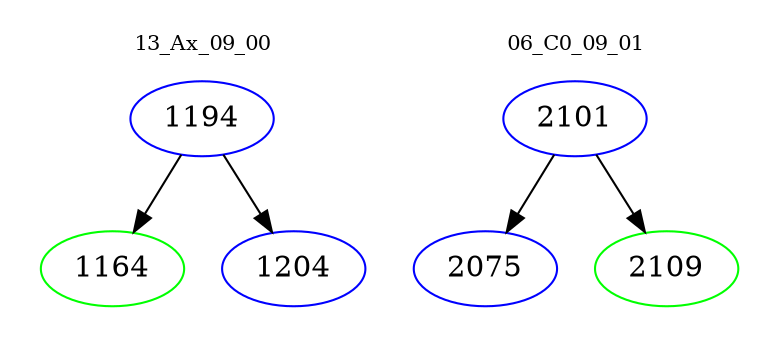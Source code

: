 digraph{
subgraph cluster_0 {
color = white
label = "13_Ax_09_00";
fontsize=10;
T0_1194 [label="1194", color="blue"]
T0_1194 -> T0_1164 [color="black"]
T0_1164 [label="1164", color="green"]
T0_1194 -> T0_1204 [color="black"]
T0_1204 [label="1204", color="blue"]
}
subgraph cluster_1 {
color = white
label = "06_C0_09_01";
fontsize=10;
T1_2101 [label="2101", color="blue"]
T1_2101 -> T1_2075 [color="black"]
T1_2075 [label="2075", color="blue"]
T1_2101 -> T1_2109 [color="black"]
T1_2109 [label="2109", color="green"]
}
}
